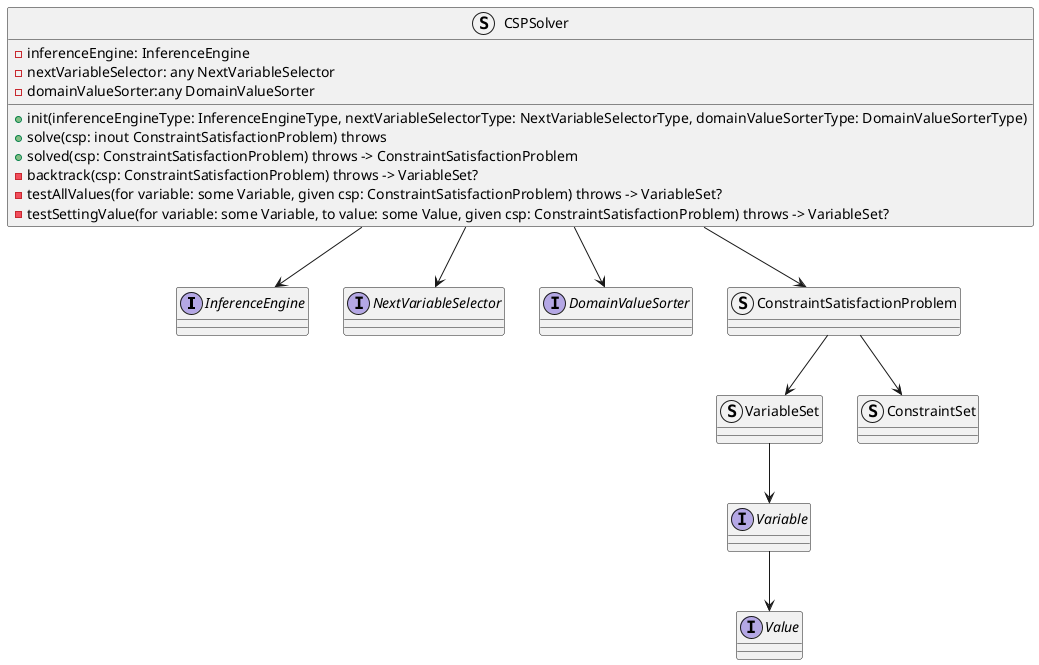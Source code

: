 @startuml

interface InferenceEngine
interface NextVariableSelector
interface DomainValueSorter
interface Variable
interface Value
struct ConstraintSatisfactionProblem
struct VariableSet
struct ConstraintSet

struct CSPSolver {
    - inferenceEngine: InferenceEngine
    - nextVariableSelector: any NextVariableSelector
    - domainValueSorter:any DomainValueSorter

    + init(inferenceEngineType: InferenceEngineType, nextVariableSelectorType: NextVariableSelectorType, domainValueSorterType: DomainValueSorterType)
    + solve(csp: inout ConstraintSatisfactionProblem) throws
    + solved(csp: ConstraintSatisfactionProblem) throws -> ConstraintSatisfactionProblem
    - backtrack(csp: ConstraintSatisfactionProblem) throws -> VariableSet?
    - testAllValues(for variable: some Variable, given csp: ConstraintSatisfactionProblem) throws -> VariableSet?
    - testSettingValue(for variable: some Variable, to value: some Value, given csp: ConstraintSatisfactionProblem) throws -> VariableSet?
}

CSPSolver --> InferenceEngine
CSPSolver --> NextVariableSelector
CSPSolver --> DomainValueSorter
CSPSolver --> ConstraintSatisfactionProblem

ConstraintSatisfactionProblem --> VariableSet
ConstraintSatisfactionProblem --> ConstraintSet

VariableSet --> Variable
Variable --> Value

@enduml
